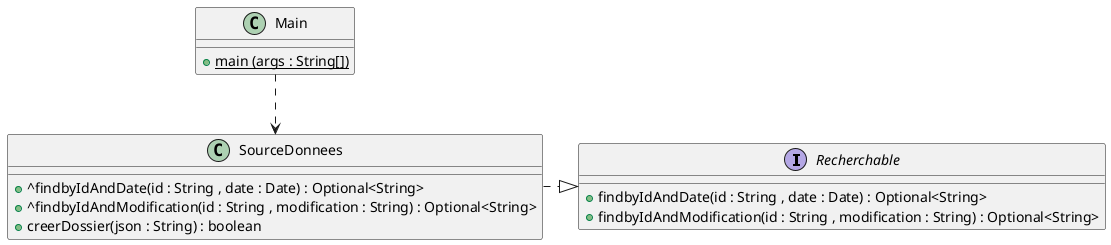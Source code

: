 @startuml

interface Recherchable {
    + findbyIdAndDate(id : String , date : Date) : Optional<String>
    + findbyIdAndModification(id : String , modification : String) : Optional<String>
}

class SourceDonnees{
    + ^findbyIdAndDate(id : String , date : Date) : Optional<String>
    + ^findbyIdAndModification(id : String , modification : String) : Optional<String>
    + creerDossier(json : String) : boolean
}

class Main {
    + {static} main (args : String[])
}

SourceDonnees  .|> Recherchable

Main ..> SourceDonnees

@enduml